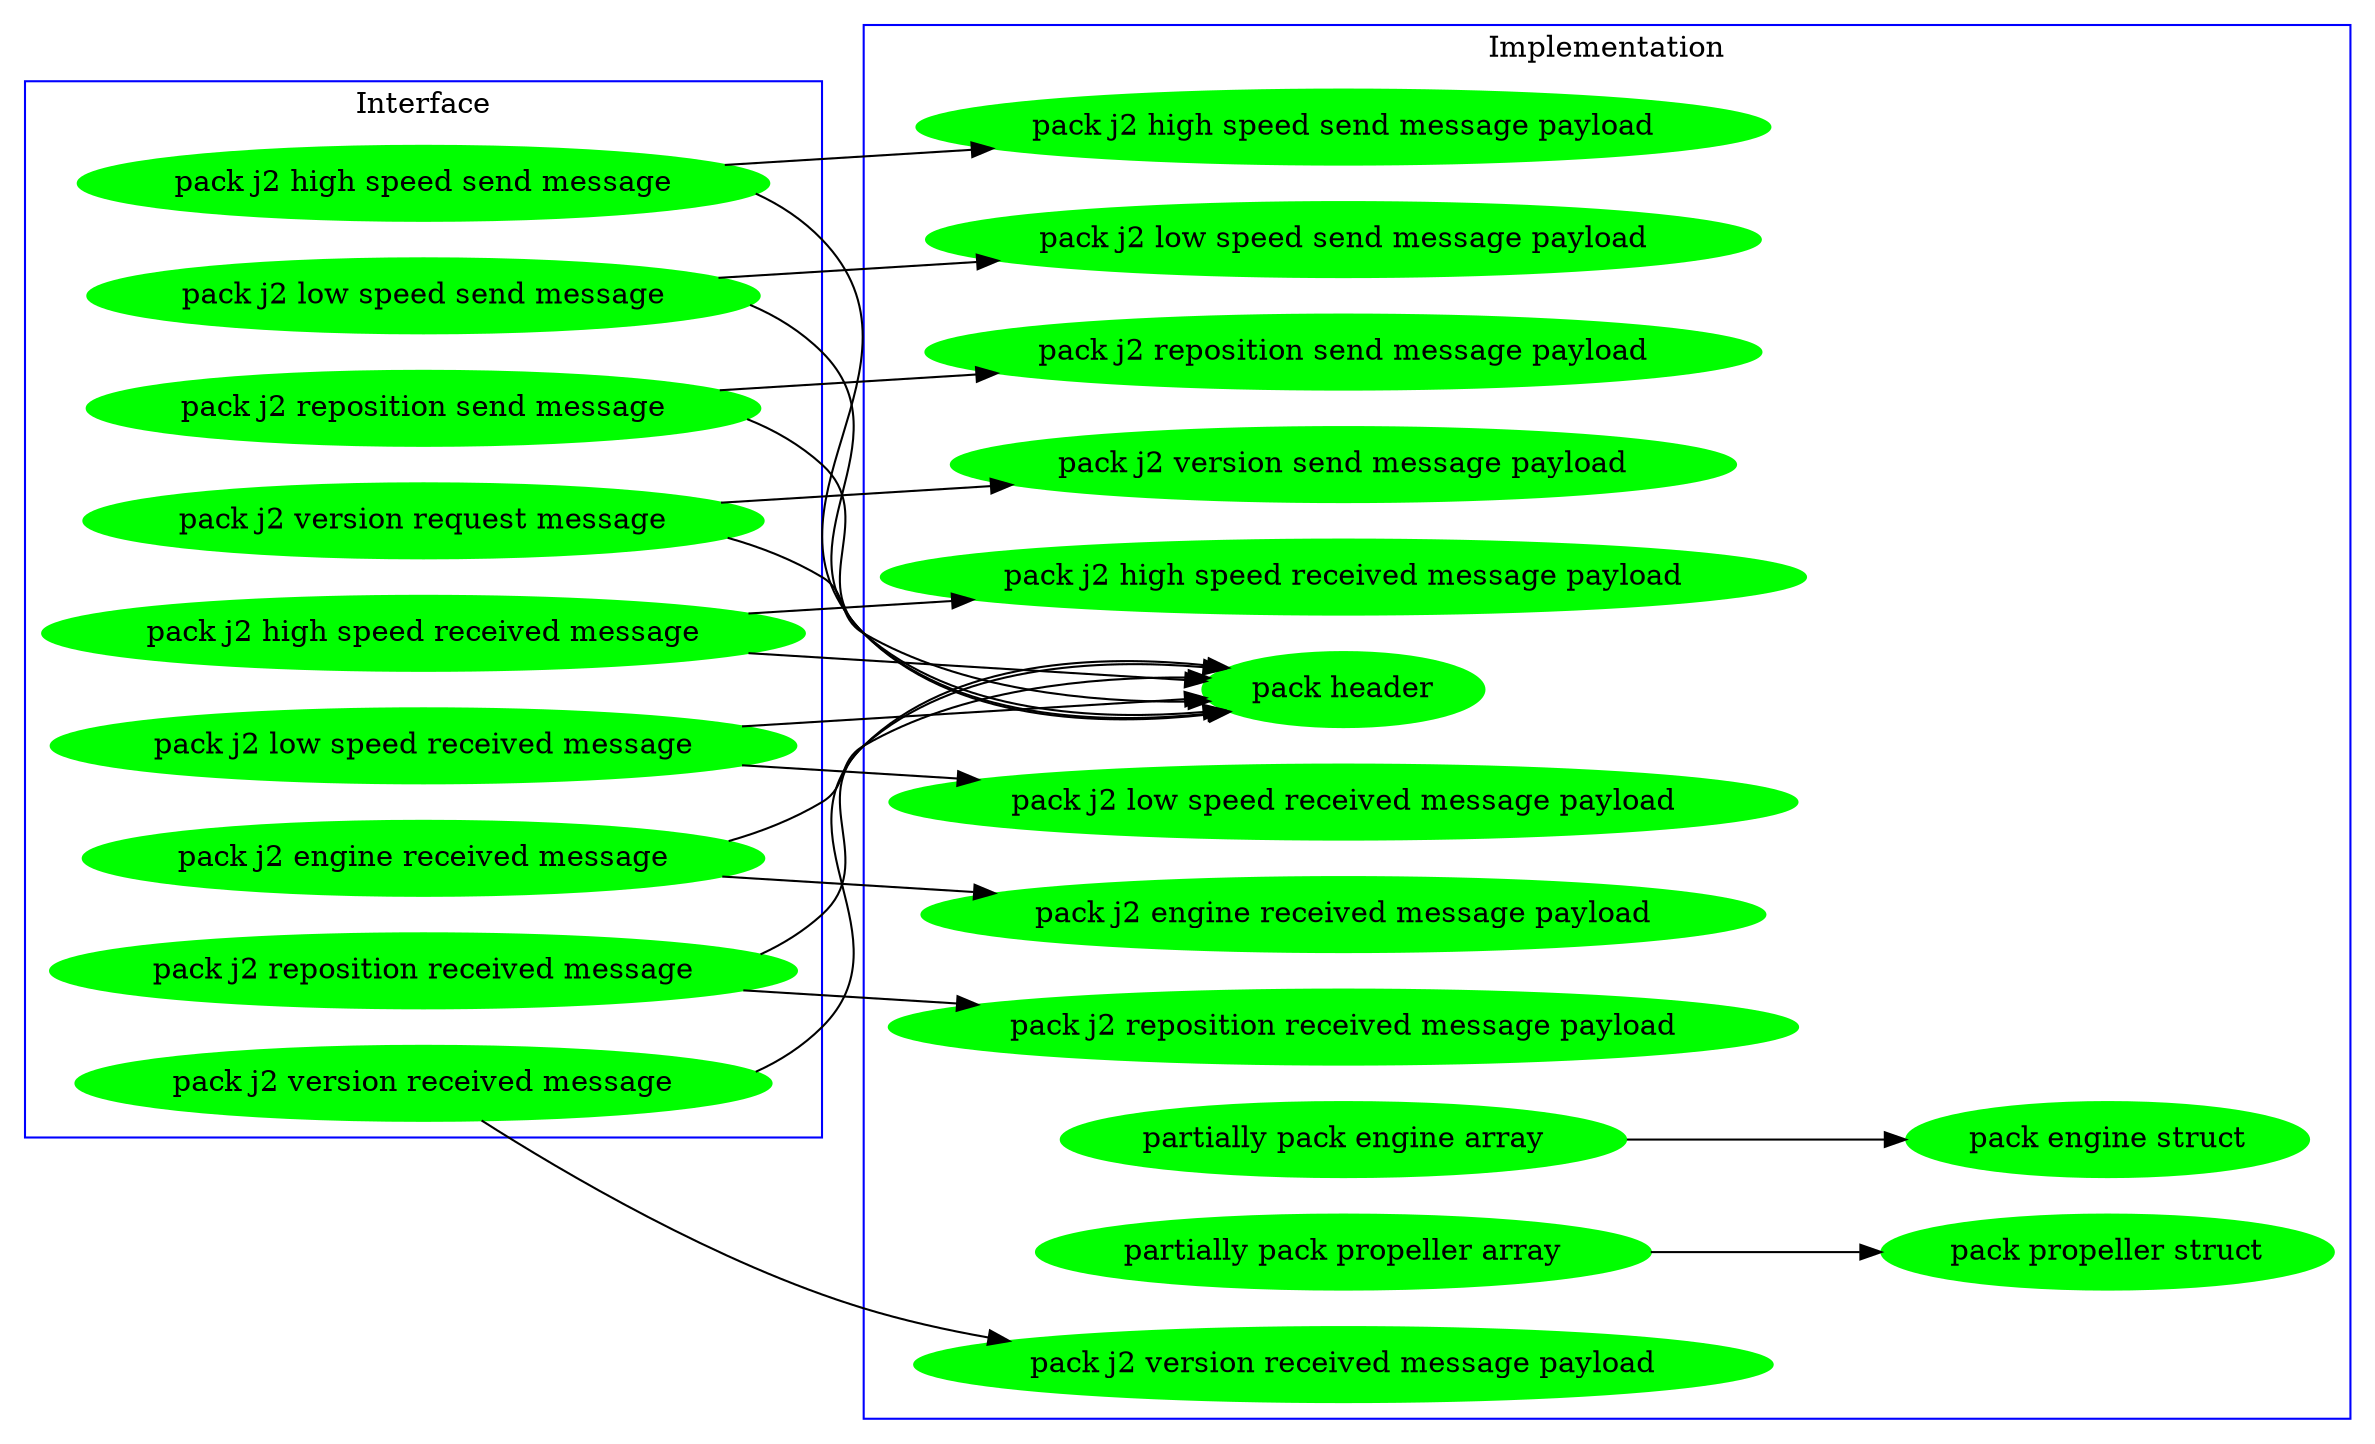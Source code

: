 digraph j2_packing {
rankdir=LR

subgraph cluster_interface {
label = "Interface";
color=blue;
rank=1
"pack j2 high speed send message" [style=filled, color=green];
"pack j2 low speed send message" [style=filled, color=green];
"pack j2 reposition send message" [style=filled, color=green];
"pack j2 version request message" [style=filled, color=green];
"pack j2 high speed received message" [style=filled, color=green];
"pack j2 low speed received message" [style=filled, color=green];
"pack j2 engine received message" [style=filled, color=green];
"pack j2 reposition received message" [style=filled, color=green];
"pack j2 version received message" [style=filled, color=green];

}

subgraph cluster_implementation {
label = "Implementation";
color=blue;
rank=2
"pack j2 high speed send message payload" [style=filled, color=green];
"pack j2 low speed send message payload" [style=filled, color=green];
"pack j2 reposition send message payload" [style=filled, color=green];
"pack j2 version send message payload" [style=filled, color=green];
"pack j2 high speed received message payload" [style=filled, color=green];
"pack j2 low speed received message payload" [style=filled, color=green];
"pack j2 engine received message payload" [style=filled, color=green];
"pack j2 reposition received message payload" [style=filled, color=green];
"pack j2 version received message payload" [style=filled, color=green];
"partially pack engine array" [style=filled, color=green];
"partially pack propeller array" [style=filled, color=green];
"pack engine struct" [style=filled, color=green];
"pack propeller struct" [style=filled, color=green];
"pack header" [style=filled, color=green];

}

"pack j2 high speed send message" -> "pack j2 high speed send message payload";
"pack j2 high speed send message" -> "pack header";
"pack j2 low speed send message" -> "pack j2 low speed send message payload";
"pack j2 low speed send message" -> "pack header";
"pack j2 reposition send message" -> "pack j2 reposition send message payload";
"pack j2 reposition send message" -> "pack header";
"pack j2 version request message" -> "pack j2 version send message payload";
"pack j2 version request message" -> "pack header";
"pack j2 high speed received message" -> "pack j2 high speed received message payload";
"pack j2 high speed received message" -> "pack header";
"pack j2 low speed received message" -> "pack j2 low speed received message payload";
"pack j2 low speed received message" -> "pack header";
"pack j2 engine received message" -> "pack j2 engine received message payload";
"pack j2 engine received message" -> "pack header";
"pack j2 reposition received message" -> "pack j2 reposition received message payload";
"pack j2 reposition received message" -> "pack header";
"pack j2 version received message" -> "pack j2 version received message payload";
"pack j2 version received message" -> "pack header";
"partially pack engine array" -> "pack engine struct";
"partially pack propeller array" -> "pack propeller struct";

}

